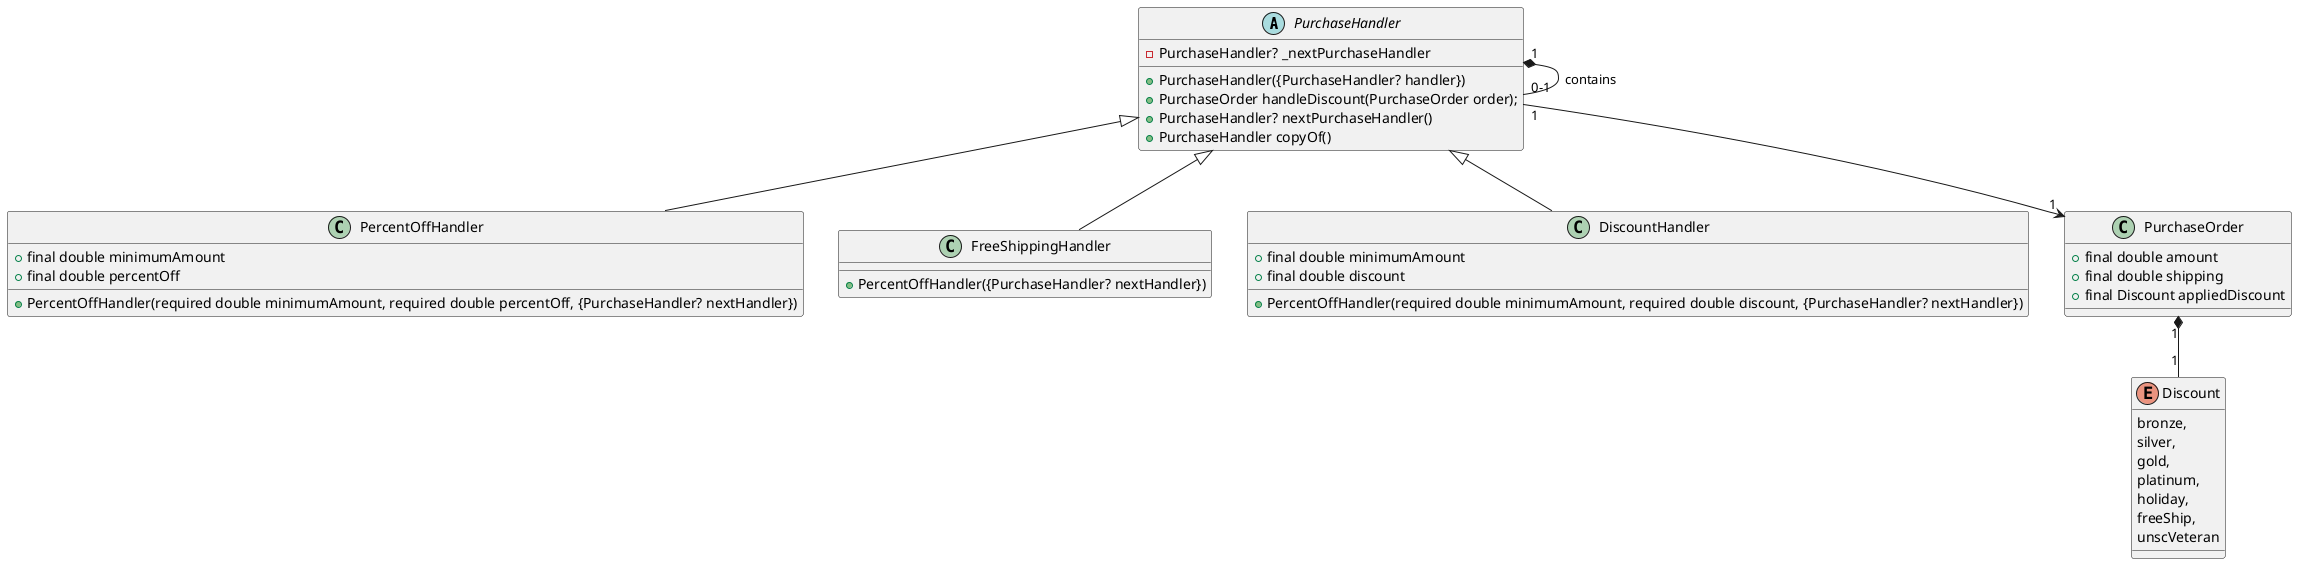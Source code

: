 'https://plantuml.com/class-diagram

@startuml
'----------------- Definitions -----------------
abstract class PurchaseHandler {
 - PurchaseHandler? _nextPurchaseHandler
 + PurchaseHandler({PurchaseHandler? handler})
 + PurchaseOrder handleDiscount(PurchaseOrder order);
 + PurchaseHandler? nextPurchaseHandler()
 + PurchaseHandler copyOf()
}

class PercentOffHandler extends PurchaseHandler {
 + final double minimumAmount
 + final double percentOff
 + PercentOffHandler(required double minimumAmount, required double percentOff, {PurchaseHandler? nextHandler})
}

class FreeShippingHandler extends PurchaseHandler {
 + PercentOffHandler({PurchaseHandler? nextHandler})
}

class DiscountHandler extends PurchaseHandler {
 + final double minimumAmount
 + final double discount
 + PercentOffHandler(required double minimumAmount, required double discount, {PurchaseHandler? nextHandler})
}

class PurchaseOrder {
 + final double amount
 + final double shipping
 + final Discount appliedDiscount
}

enum Discount {
 bronze,
 silver,
 gold,
 platinum,
 holiday,
 freeShip,
 unscVeteran
}

'----------------- Relationships -----------------
PurchaseHandler "1" --> "1" PurchaseOrder
PurchaseHandler "1" *-- "0-1" PurchaseHandler : contains
PurchaseOrder "1" *-- "1" Discount

@enduml